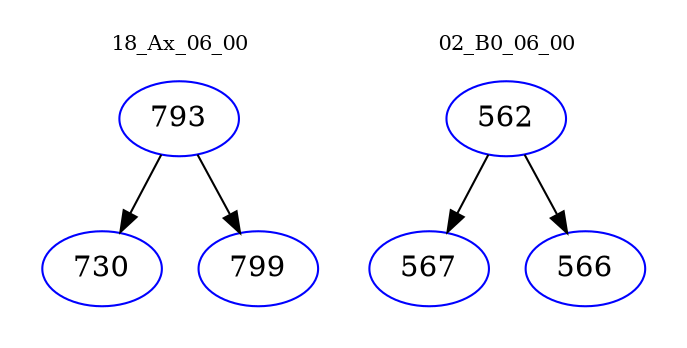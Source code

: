 digraph{
subgraph cluster_0 {
color = white
label = "18_Ax_06_00";
fontsize=10;
T0_793 [label="793", color="blue"]
T0_793 -> T0_730 [color="black"]
T0_730 [label="730", color="blue"]
T0_793 -> T0_799 [color="black"]
T0_799 [label="799", color="blue"]
}
subgraph cluster_1 {
color = white
label = "02_B0_06_00";
fontsize=10;
T1_562 [label="562", color="blue"]
T1_562 -> T1_567 [color="black"]
T1_567 [label="567", color="blue"]
T1_562 -> T1_566 [color="black"]
T1_566 [label="566", color="blue"]
}
}
